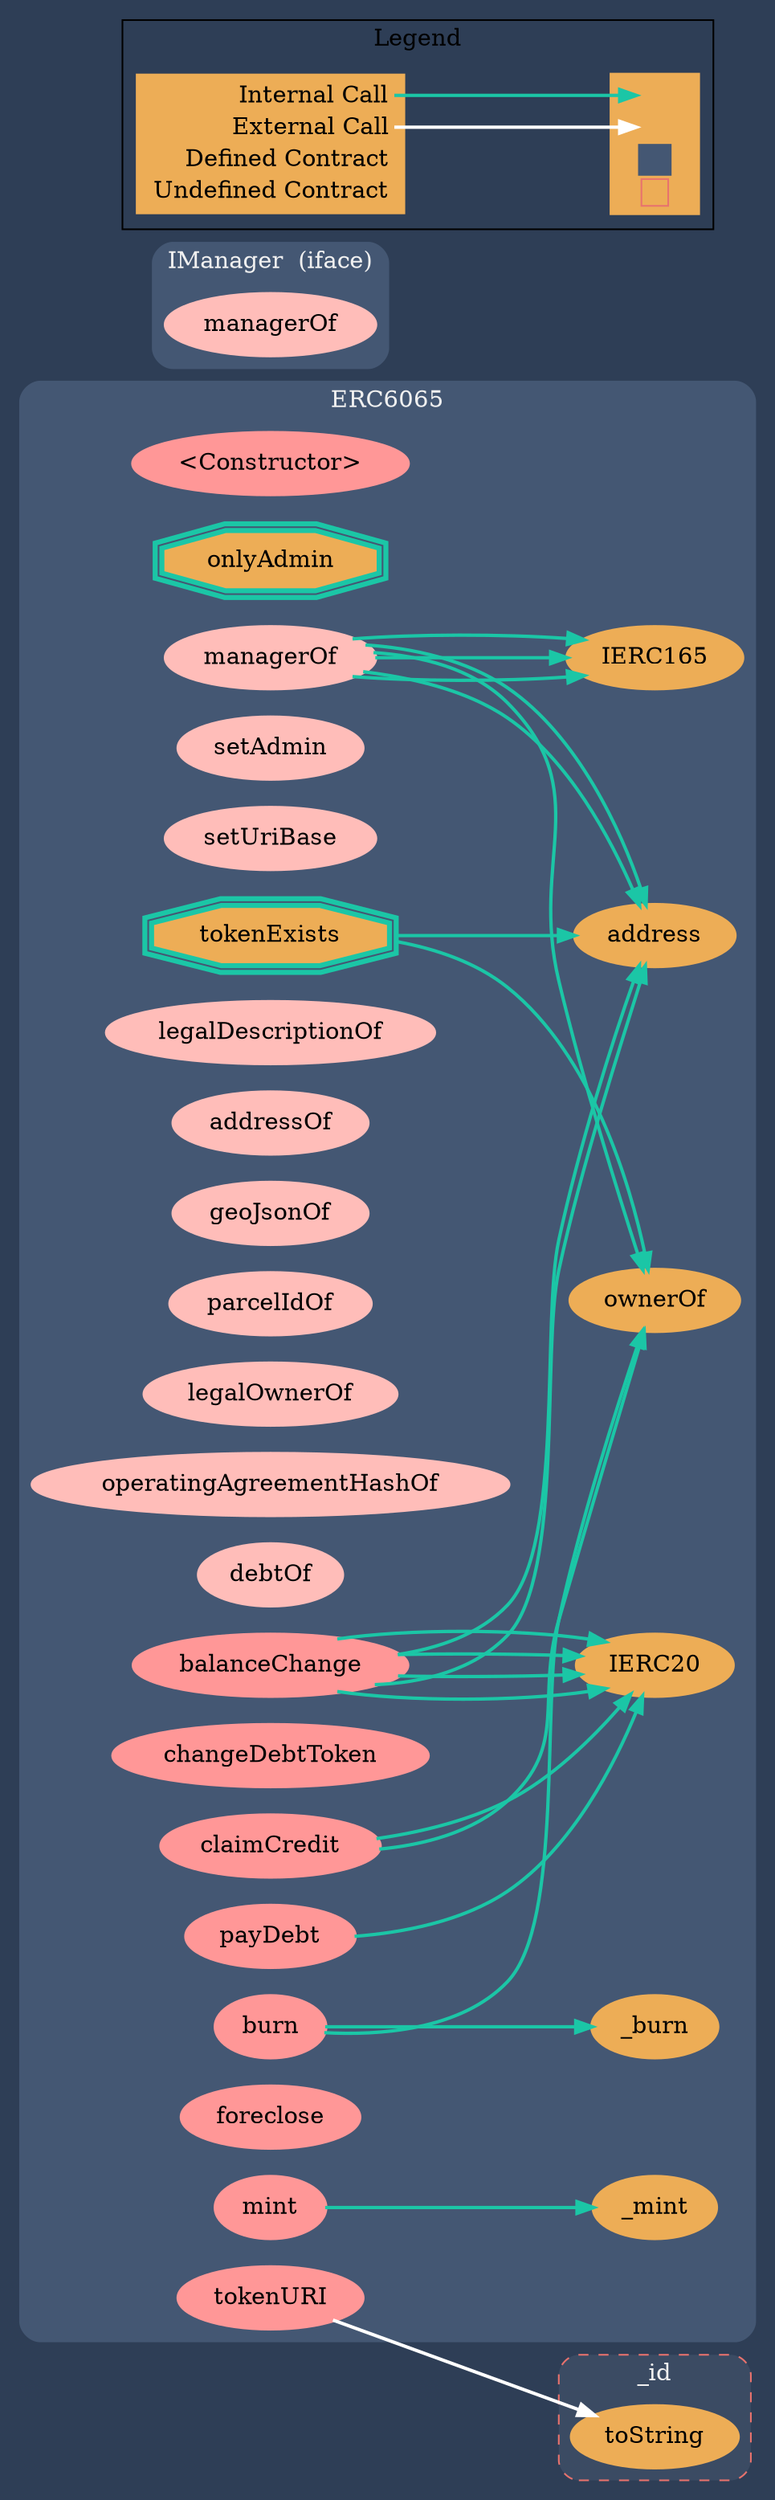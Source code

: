digraph G {
  graph [ ratio = "auto", page = "100", compound =true, bgcolor = "#2e3e56" ];
  node [ style = "filled", fillcolor = "#edad56", color = "#edad56", penwidth =3 ];
  edge [ color = "#fcfcfc", penwidth =2, fontname = "helvetica Neue Ultra Light" ];
subgraph "clusterERC6065" {
  graph [ label = "ERC6065", color = "#445773", fontcolor = "#f0f0f0", style = "rounded", bgcolor = "#445773" ];
  "ERC6065.<Constructor>" [ label = "<Constructor>", color = "#FF9797", fillcolor = "#FF9797" ];
  "ERC6065.onlyAdmin" [ label = "onlyAdmin", color = "#1bc6a6", shape =doubleoctagon ];
  "ERC6065.tokenExists" [ label = "tokenExists", color = "#1bc6a6", shape =doubleoctagon ];
  "ERC6065.setAdmin" [ label = "setAdmin", color = "#ffbdb9", fillcolor = "#ffbdb9" ];
  "ERC6065.setUriBase" [ label = "setUriBase", color = "#ffbdb9", fillcolor = "#ffbdb9" ];
  "ERC6065.tokenURI" [ label = "tokenURI", color = "#FF9797", fillcolor = "#FF9797" ];
  "ERC6065.legalDescriptionOf" [ label = "legalDescriptionOf", color = "#ffbdb9", fillcolor = "#ffbdb9" ];
  "ERC6065.addressOf" [ label = "addressOf", color = "#ffbdb9", fillcolor = "#ffbdb9" ];
  "ERC6065.geoJsonOf" [ label = "geoJsonOf", color = "#ffbdb9", fillcolor = "#ffbdb9" ];
  "ERC6065.parcelIdOf" [ label = "parcelIdOf", color = "#ffbdb9", fillcolor = "#ffbdb9" ];
  "ERC6065.legalOwnerOf" [ label = "legalOwnerOf", color = "#ffbdb9", fillcolor = "#ffbdb9" ];
  "ERC6065.operatingAgreementHashOf" [ label = "operatingAgreementHashOf", color = "#ffbdb9", fillcolor = "#ffbdb9" ];
  "ERC6065.debtOf" [ label = "debtOf", color = "#ffbdb9", fillcolor = "#ffbdb9" ];
  "ERC6065.managerOf" [ label = "managerOf", color = "#ffbdb9", fillcolor = "#ffbdb9" ];
  "ERC6065.changeDebtToken" [ label = "changeDebtToken", color = "#FF9797", fillcolor = "#FF9797" ];
  "ERC6065.balanceChange" [ label = "balanceChange", color = "#FF9797", fillcolor = "#FF9797" ];
  "ERC6065.payDebt" [ label = "payDebt", color = "#FF9797", fillcolor = "#FF9797" ];
  "ERC6065.claimCredit" [ label = "claimCredit", color = "#FF9797", fillcolor = "#FF9797" ];
  "ERC6065.foreclose" [ label = "foreclose", color = "#FF9797", fillcolor = "#FF9797" ];
  "ERC6065.mint" [ label = "mint", color = "#FF9797", fillcolor = "#FF9797" ];
  "ERC6065.burn" [ label = "burn", color = "#FF9797", fillcolor = "#FF9797" ];
  "ERC6065.ownerOf" [ label = "ownerOf" ];
  "ERC6065.address" [ label = "address" ];
  "ERC6065.IERC165" [ label = "IERC165" ];
  "ERC6065.IERC20" [ label = "IERC20" ];
  "ERC6065._mint" [ label = "_mint" ];
  "ERC6065._burn" [ label = "_burn" ];
}

subgraph "clusterIManager" {
  graph [ label = "IManager  (iface)", color = "#445773", fontcolor = "#f0f0f0", style = "rounded", bgcolor = "#445773" ];
  "IManager.managerOf" [ label = "managerOf", color = "#ffbdb9", fillcolor = "#ffbdb9" ];
}

subgraph "cluster_id" {
  graph [ label = "_id", color = "#e8726d", fontcolor = "#f0f0f0", style = "rounded,dashed", bgcolor = "#3b4b63" ];
  "_id.toString" [ label = "toString" ];
}

  "ERC6065.tokenExists";
  "ERC6065.ownerOf";
  "ERC6065.address";
  "ERC6065.tokenURI";
  "_id.toString";
  "ERC6065.managerOf";
  "ERC6065.IERC165";
  "ERC6065.balanceChange";
  "ERC6065.IERC20";
  "ERC6065.payDebt";
  "ERC6065.claimCredit";
  "ERC6065.mint";
  "ERC6065._mint";
  "ERC6065.burn";
  "ERC6065._burn";
  "ERC6065.tokenExists" -> "ERC6065.ownerOf" [ color = "#1bc6a6" ];
  "ERC6065.tokenExists" -> "ERC6065.address" [ color = "#1bc6a6" ];
  "ERC6065.tokenURI" -> "_id.toString" [ color = "white" ];
  "ERC6065.managerOf" -> "ERC6065.ownerOf" [ color = "#1bc6a6" ];
  "ERC6065.managerOf" -> "ERC6065.address" [ color = "#1bc6a6" ];
  "ERC6065.managerOf" -> "ERC6065.IERC165" [ color = "#1bc6a6" ];
  "ERC6065.managerOf" -> "ERC6065.IERC165" [ color = "#1bc6a6" ];
  "ERC6065.managerOf" -> "ERC6065.IERC165" [ color = "#1bc6a6" ];
  "ERC6065.managerOf" -> "ERC6065.address" [ color = "#1bc6a6" ];
  "ERC6065.balanceChange" -> "ERC6065.IERC20" [ color = "#1bc6a6" ];
  "ERC6065.balanceChange" -> "ERC6065.IERC20" [ color = "#1bc6a6" ];
  "ERC6065.balanceChange" -> "ERC6065.IERC20" [ color = "#1bc6a6" ];
  "ERC6065.balanceChange" -> "ERC6065.address" [ color = "#1bc6a6" ];
  "ERC6065.balanceChange" -> "ERC6065.IERC20" [ color = "#1bc6a6" ];
  "ERC6065.balanceChange" -> "ERC6065.address" [ color = "#1bc6a6" ];
  "ERC6065.payDebt" -> "ERC6065.IERC20" [ color = "#1bc6a6" ];
  "ERC6065.claimCredit" -> "ERC6065.ownerOf" [ color = "#1bc6a6" ];
  "ERC6065.claimCredit" -> "ERC6065.IERC20" [ color = "#1bc6a6" ];
  "ERC6065.mint" -> "ERC6065._mint" [ color = "#1bc6a6" ];
  "ERC6065.burn" -> "ERC6065.ownerOf" [ color = "#1bc6a6" ];
  "ERC6065.burn" -> "ERC6065._burn" [ color = "#1bc6a6" ];


rankdir=LR
node [shape=plaintext]
subgraph cluster_01 { 
label = "Legend";
key [label=<<table border="0" cellpadding="2" cellspacing="0" cellborder="0">
  <tr><td align="right" port="i1">Internal Call</td></tr>
  <tr><td align="right" port="i2">External Call</td></tr>
  <tr><td align="right" port="i3">Defined Contract</td></tr>
  <tr><td align="right" port="i4">Undefined Contract</td></tr>
  </table>>]
key2 [label=<<table border="0" cellpadding="2" cellspacing="0" cellborder="0">
  <tr><td port="i1">&nbsp;&nbsp;&nbsp;</td></tr>
  <tr><td port="i2">&nbsp;&nbsp;&nbsp;</td></tr>
  <tr><td port="i3" bgcolor="#445773">&nbsp;&nbsp;&nbsp;</td></tr>
  <tr><td port="i4">
    <table border="1" cellborder="0" cellspacing="0" cellpadding="7" color="#e8726d">
      <tr>
       <td></td>
      </tr>
     </table>
  </td></tr>
  </table>>]
key:i1:e -> key2:i1:w [color="#1bc6a6"]
key:i2:e -> key2:i2:w [color="white"]
}
}
